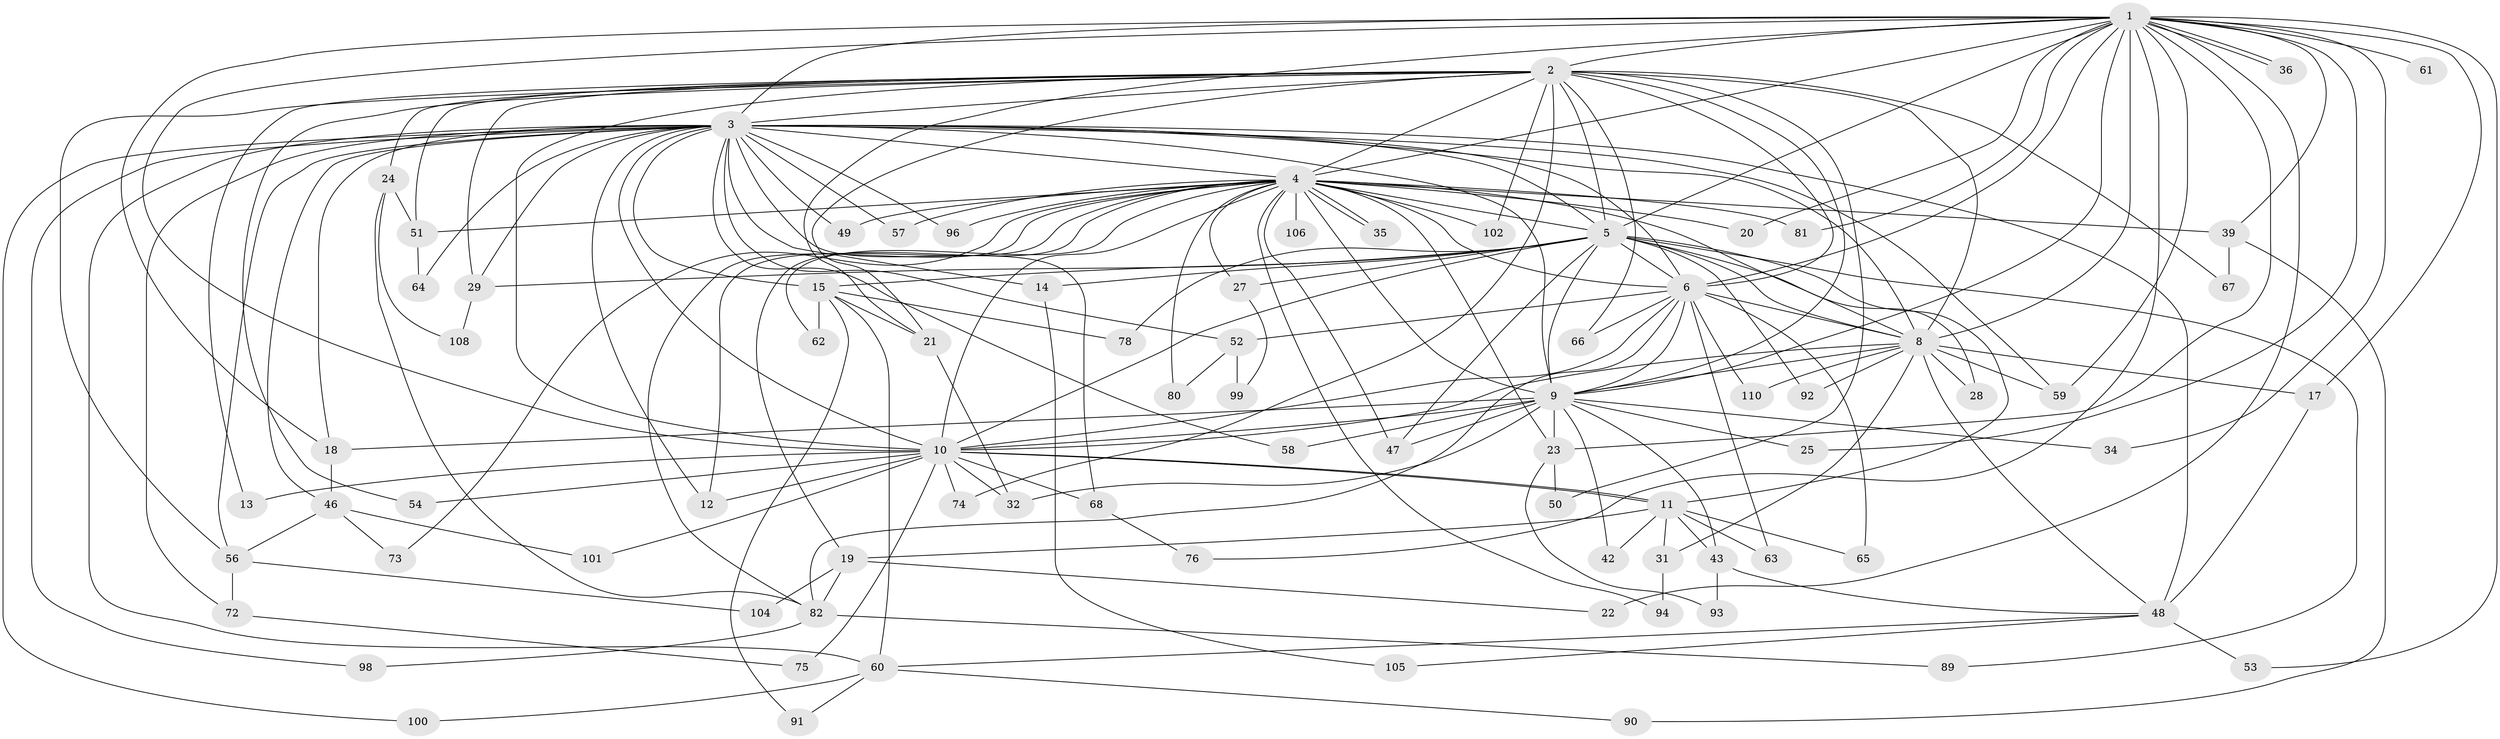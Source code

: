 // original degree distribution, {26: 0.008928571428571428, 14: 0.008928571428571428, 30: 0.008928571428571428, 31: 0.008928571428571428, 21: 0.017857142857142856, 16: 0.008928571428571428, 18: 0.017857142857142856, 19: 0.008928571428571428, 9: 0.008928571428571428, 3: 0.15178571428571427, 2: 0.5714285714285714, 7: 0.017857142857142856, 5: 0.07142857142857142, 4: 0.08035714285714286, 6: 0.008928571428571428}
// Generated by graph-tools (version 1.1) at 2025/41/03/06/25 10:41:36]
// undirected, 82 vertices, 195 edges
graph export_dot {
graph [start="1"]
  node [color=gray90,style=filled];
  1 [super="+16"];
  2 [super="+7"];
  3 [super="+79"];
  4 [super="+38"];
  5 [super="+71"];
  6 [super="+45"];
  8 [super="+55"];
  9 [super="+40"];
  10 [super="+26"];
  11 [super="+30"];
  12;
  13;
  14 [super="+85"];
  15 [super="+107"];
  17 [super="+109"];
  18 [super="+97"];
  19;
  20;
  21 [super="+37"];
  22 [super="+88"];
  23 [super="+41"];
  24 [super="+112"];
  25;
  27;
  28;
  29 [super="+86"];
  31;
  32 [super="+33"];
  34;
  35 [super="+103"];
  36;
  39 [super="+44"];
  42;
  43;
  46;
  47 [super="+70"];
  48 [super="+95"];
  49;
  50;
  51 [super="+84"];
  52;
  53;
  54;
  56 [super="+69"];
  57;
  58;
  59 [super="+83"];
  60;
  61;
  62;
  63;
  64;
  65;
  66;
  67;
  68;
  72 [super="+77"];
  73;
  74;
  75;
  76;
  78;
  80;
  81;
  82 [super="+87"];
  89;
  90;
  91;
  92;
  93;
  94;
  96;
  98;
  99;
  100;
  101;
  102;
  104;
  105;
  106;
  108;
  110 [super="+111"];
  1 -- 2 [weight=2];
  1 -- 3 [weight=2];
  1 -- 4;
  1 -- 5;
  1 -- 6 [weight=2];
  1 -- 8;
  1 -- 9;
  1 -- 10;
  1 -- 17;
  1 -- 18;
  1 -- 20;
  1 -- 22 [weight=2];
  1 -- 34;
  1 -- 36;
  1 -- 36;
  1 -- 39;
  1 -- 53;
  1 -- 61 [weight=2];
  1 -- 76;
  1 -- 81;
  1 -- 25;
  1 -- 21;
  1 -- 59;
  1 -- 23;
  2 -- 3 [weight=2];
  2 -- 4 [weight=2];
  2 -- 5 [weight=2];
  2 -- 6 [weight=3];
  2 -- 8 [weight=2];
  2 -- 9 [weight=2];
  2 -- 10 [weight=2];
  2 -- 24 [weight=2];
  2 -- 54;
  2 -- 102;
  2 -- 66;
  2 -- 67;
  2 -- 74;
  2 -- 13;
  2 -- 21;
  2 -- 29;
  2 -- 50;
  2 -- 51;
  2 -- 56;
  3 -- 4;
  3 -- 5 [weight=2];
  3 -- 6;
  3 -- 8;
  3 -- 9;
  3 -- 10;
  3 -- 12;
  3 -- 14 [weight=2];
  3 -- 15;
  3 -- 46;
  3 -- 48;
  3 -- 49;
  3 -- 52;
  3 -- 56;
  3 -- 57;
  3 -- 58;
  3 -- 59;
  3 -- 60;
  3 -- 64;
  3 -- 68;
  3 -- 72;
  3 -- 96;
  3 -- 98;
  3 -- 100;
  3 -- 29;
  3 -- 18;
  4 -- 5;
  4 -- 6;
  4 -- 8;
  4 -- 9;
  4 -- 10;
  4 -- 19;
  4 -- 20;
  4 -- 23;
  4 -- 27;
  4 -- 35 [weight=2];
  4 -- 35;
  4 -- 39;
  4 -- 47;
  4 -- 49;
  4 -- 51;
  4 -- 57;
  4 -- 62;
  4 -- 73;
  4 -- 80;
  4 -- 81;
  4 -- 82;
  4 -- 94;
  4 -- 96;
  4 -- 102;
  4 -- 106 [weight=2];
  4 -- 12;
  5 -- 6;
  5 -- 8;
  5 -- 9 [weight=2];
  5 -- 10;
  5 -- 14;
  5 -- 15;
  5 -- 27;
  5 -- 28;
  5 -- 29;
  5 -- 47;
  5 -- 78;
  5 -- 89;
  5 -- 92;
  5 -- 11;
  6 -- 8 [weight=2];
  6 -- 9;
  6 -- 10;
  6 -- 65;
  6 -- 66;
  6 -- 110;
  6 -- 52;
  6 -- 63;
  6 -- 82;
  8 -- 9;
  8 -- 10;
  8 -- 17;
  8 -- 28;
  8 -- 31;
  8 -- 48;
  8 -- 59;
  8 -- 92;
  8 -- 110 [weight=2];
  9 -- 10;
  9 -- 18;
  9 -- 23;
  9 -- 25;
  9 -- 32;
  9 -- 34;
  9 -- 42;
  9 -- 43;
  9 -- 58;
  9 -- 47;
  10 -- 11;
  10 -- 11;
  10 -- 12;
  10 -- 13;
  10 -- 32;
  10 -- 54;
  10 -- 68;
  10 -- 74;
  10 -- 75;
  10 -- 101;
  11 -- 19;
  11 -- 31;
  11 -- 42;
  11 -- 43;
  11 -- 63;
  11 -- 65;
  14 -- 105;
  15 -- 21;
  15 -- 62;
  15 -- 78;
  15 -- 91;
  15 -- 60;
  17 -- 48;
  18 -- 46;
  19 -- 22;
  19 -- 82;
  19 -- 104;
  21 -- 32;
  23 -- 50;
  23 -- 93;
  24 -- 51;
  24 -- 108;
  24 -- 82;
  27 -- 99;
  29 -- 108;
  31 -- 94;
  39 -- 90;
  39 -- 67;
  43 -- 93;
  43 -- 48;
  46 -- 56;
  46 -- 73;
  46 -- 101;
  48 -- 53;
  48 -- 60;
  48 -- 105;
  51 -- 64;
  52 -- 80;
  52 -- 99;
  56 -- 72;
  56 -- 104;
  60 -- 90;
  60 -- 91;
  60 -- 100;
  68 -- 76;
  72 -- 75;
  82 -- 89;
  82 -- 98;
}
